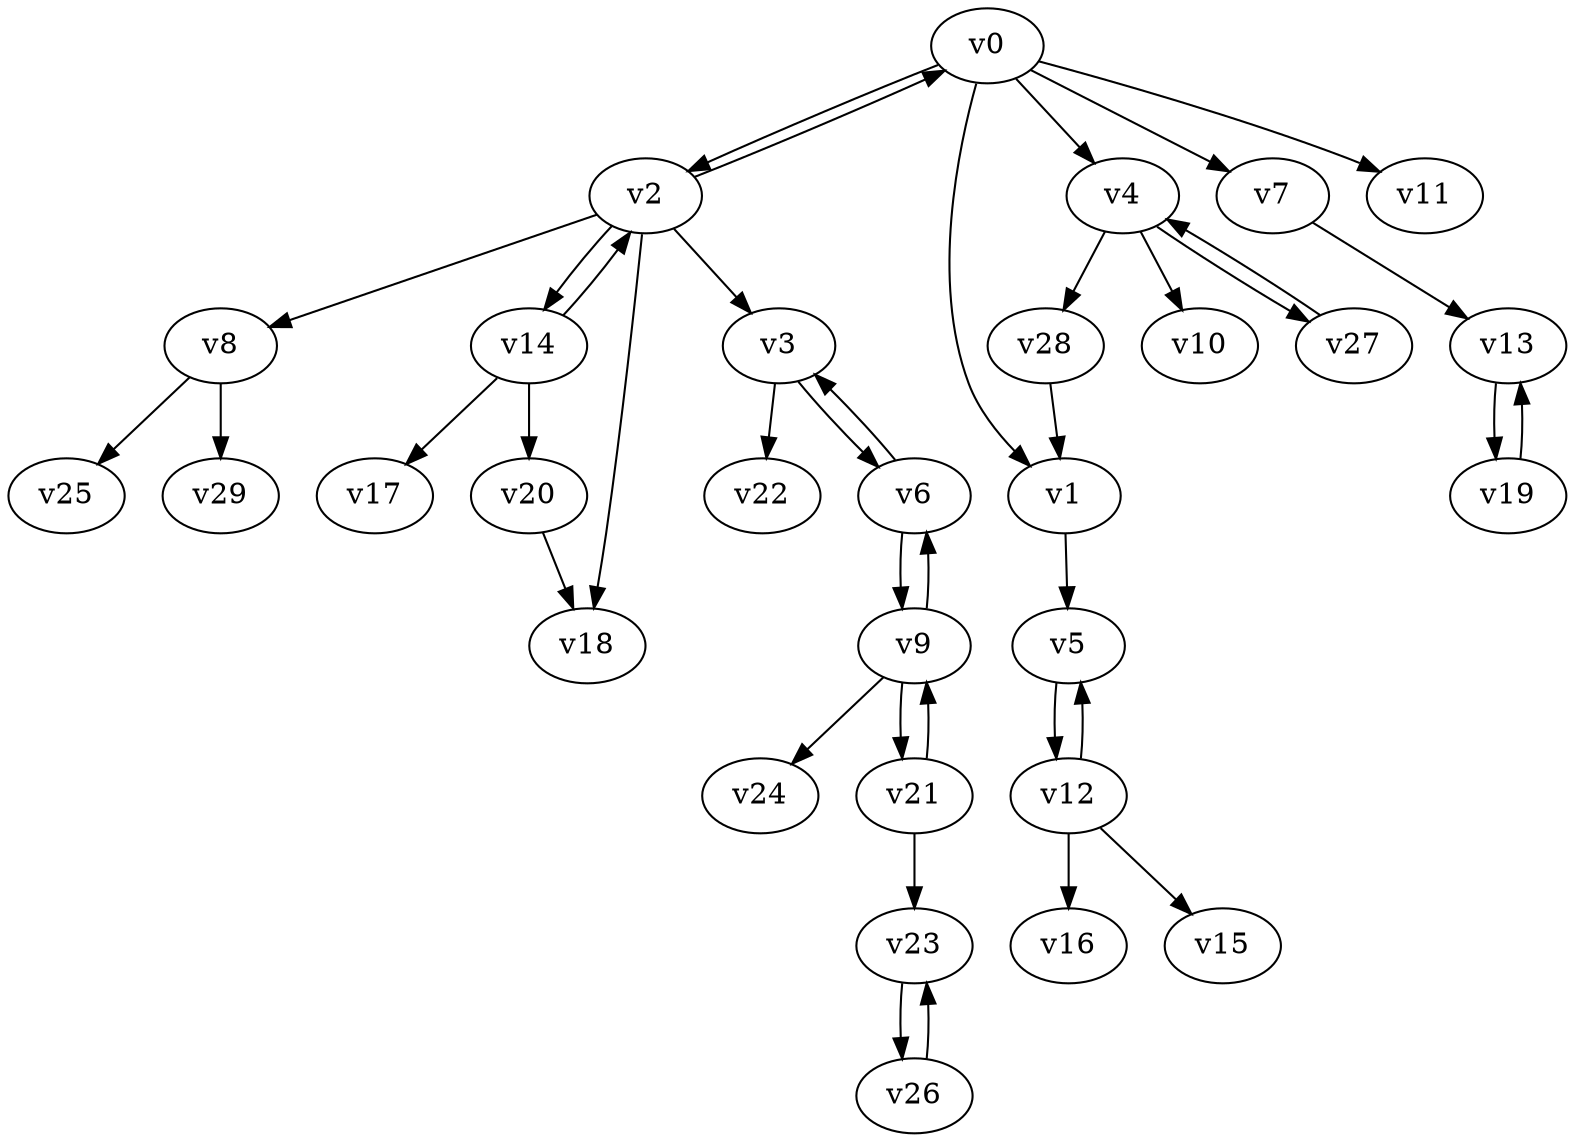 digraph test032 {
    v0 [name="v0", player=0, weight=12];
    v1 [name="v1", player=1, weight=9];
    v2 [name="v2", player=0, weight=4];
    v3 [name="v3", player=1, weight=1];
    v4 [name="v4", player=0, weight=0];
    v5 [name="v5", player=1, weight=0];
    v6 [name="v6", player=0, weight=16];
    v7 [name="v7", player=1, weight=8];
    v8 [name="v8", player=0, weight=6];
    v9 [name="v9", player=1, weight=6];
    v10 [name="v10", player=0, weight=13];
    v11 [name="v11", player=1, weight=2];
    v12 [name="v12", player=0, weight=0];
    v13 [name="v13", player=1, weight=8];
    v14 [name="v14", player=0, weight=6];
    v15 [name="v15", player=1, weight=10];
    v16 [name="v16", player=0, weight=7];
    v17 [name="v17", player=1, weight=-1];
    v18 [name="v18", player=0, weight=7];
    v19 [name="v19", player=1, weight=5];
    v20 [name="v20", player=0, weight=15];
    v21 [name="v21", player=1, weight=12];
    v22 [name="v22", player=0, weight=12];
    v23 [name="v23", player=1, weight=12];
    v24 [name="v24", player=0, weight=17];
    v25 [name="v25", player=1, weight=6];
    v26 [name="v26", player=0, weight=18];
    v27 [name="v27", player=1, weight=7];
    v28 [name="v28", player=0, weight=8];
    v29 [name="v29", player=1, weight=3];
    v0 -> v1;
    v0 -> v2;
    v2 -> v0;
    v2 -> v3;
    v0 -> v4;
    v1 -> v5;
    v3 -> v6;
    v6 -> v3;
    v0 -> v7;
    v2 -> v8;
    v6 -> v9;
    v9 -> v6;
    v4 -> v10;
    v0 -> v11;
    v5 -> v12;
    v12 -> v5;
    v7 -> v13;
    v2 -> v14;
    v14 -> v2;
    v12 -> v15;
    v12 -> v16;
    v14 -> v17;
    v2 -> v18;
    v13 -> v19;
    v19 -> v13;
    v14 -> v20;
    v9 -> v21;
    v21 -> v9;
    v3 -> v22;
    v21 -> v23;
    v9 -> v24;
    v8 -> v25;
    v23 -> v26;
    v26 -> v23;
    v4 -> v27;
    v27 -> v4;
    v4 -> v28;
    v8 -> v29;
    v28 -> v1;
    v20 -> v18;
}
